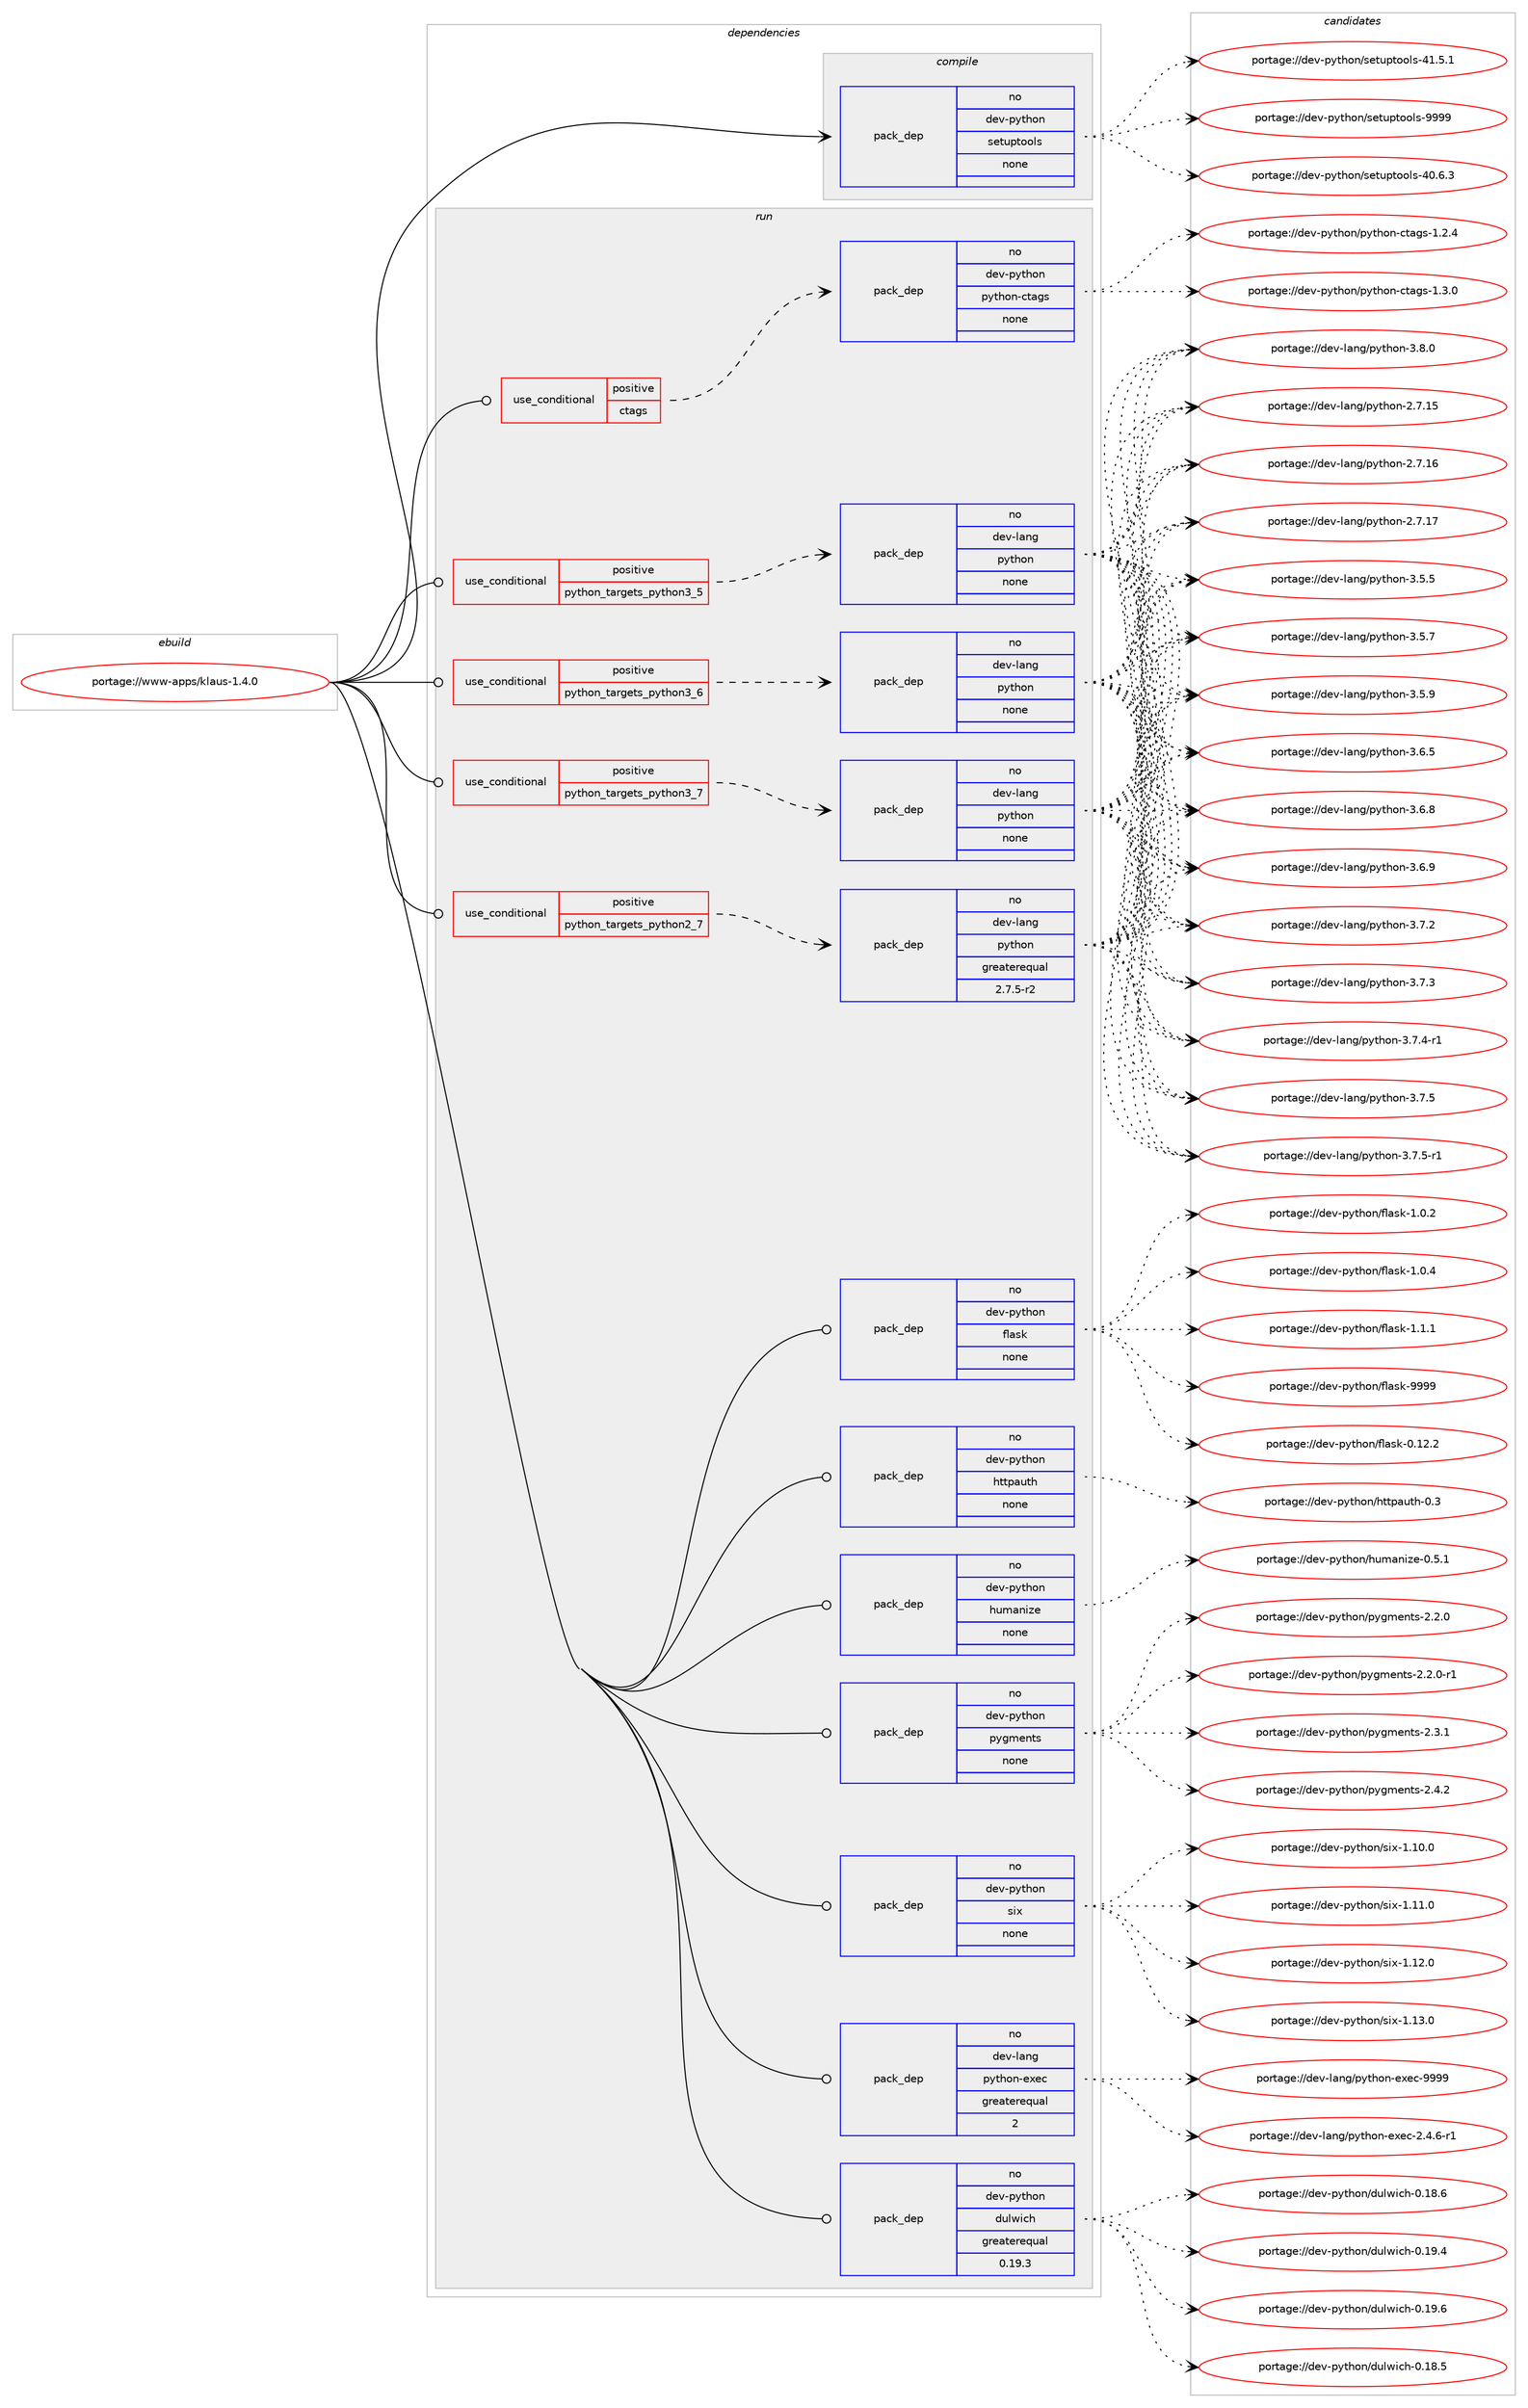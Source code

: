 digraph prolog {

# *************
# Graph options
# *************

newrank=true;
concentrate=true;
compound=true;
graph [rankdir=LR,fontname=Helvetica,fontsize=10,ranksep=1.5];#, ranksep=2.5, nodesep=0.2];
edge  [arrowhead=vee];
node  [fontname=Helvetica,fontsize=10];

# **********
# The ebuild
# **********

subgraph cluster_leftcol {
color=gray;
rank=same;
label=<<i>ebuild</i>>;
id [label="portage://www-apps/klaus-1.4.0", color=red, width=4, href="../www-apps/klaus-1.4.0.svg"];
}

# ****************
# The dependencies
# ****************

subgraph cluster_midcol {
color=gray;
label=<<i>dependencies</i>>;
subgraph cluster_compile {
fillcolor="#eeeeee";
style=filled;
label=<<i>compile</i>>;
subgraph pack324832 {
dependency438078 [label=<<TABLE BORDER="0" CELLBORDER="1" CELLSPACING="0" CELLPADDING="4" WIDTH="220"><TR><TD ROWSPAN="6" CELLPADDING="30">pack_dep</TD></TR><TR><TD WIDTH="110">no</TD></TR><TR><TD>dev-python</TD></TR><TR><TD>setuptools</TD></TR><TR><TD>none</TD></TR><TR><TD></TD></TR></TABLE>>, shape=none, color=blue];
}
id:e -> dependency438078:w [weight=20,style="solid",arrowhead="vee"];
}
subgraph cluster_compileandrun {
fillcolor="#eeeeee";
style=filled;
label=<<i>compile and run</i>>;
}
subgraph cluster_run {
fillcolor="#eeeeee";
style=filled;
label=<<i>run</i>>;
subgraph cond105470 {
dependency438079 [label=<<TABLE BORDER="0" CELLBORDER="1" CELLSPACING="0" CELLPADDING="4"><TR><TD ROWSPAN="3" CELLPADDING="10">use_conditional</TD></TR><TR><TD>positive</TD></TR><TR><TD>ctags</TD></TR></TABLE>>, shape=none, color=red];
subgraph pack324833 {
dependency438080 [label=<<TABLE BORDER="0" CELLBORDER="1" CELLSPACING="0" CELLPADDING="4" WIDTH="220"><TR><TD ROWSPAN="6" CELLPADDING="30">pack_dep</TD></TR><TR><TD WIDTH="110">no</TD></TR><TR><TD>dev-python</TD></TR><TR><TD>python-ctags</TD></TR><TR><TD>none</TD></TR><TR><TD></TD></TR></TABLE>>, shape=none, color=blue];
}
dependency438079:e -> dependency438080:w [weight=20,style="dashed",arrowhead="vee"];
}
id:e -> dependency438079:w [weight=20,style="solid",arrowhead="odot"];
subgraph cond105471 {
dependency438081 [label=<<TABLE BORDER="0" CELLBORDER="1" CELLSPACING="0" CELLPADDING="4"><TR><TD ROWSPAN="3" CELLPADDING="10">use_conditional</TD></TR><TR><TD>positive</TD></TR><TR><TD>python_targets_python2_7</TD></TR></TABLE>>, shape=none, color=red];
subgraph pack324834 {
dependency438082 [label=<<TABLE BORDER="0" CELLBORDER="1" CELLSPACING="0" CELLPADDING="4" WIDTH="220"><TR><TD ROWSPAN="6" CELLPADDING="30">pack_dep</TD></TR><TR><TD WIDTH="110">no</TD></TR><TR><TD>dev-lang</TD></TR><TR><TD>python</TD></TR><TR><TD>greaterequal</TD></TR><TR><TD>2.7.5-r2</TD></TR></TABLE>>, shape=none, color=blue];
}
dependency438081:e -> dependency438082:w [weight=20,style="dashed",arrowhead="vee"];
}
id:e -> dependency438081:w [weight=20,style="solid",arrowhead="odot"];
subgraph cond105472 {
dependency438083 [label=<<TABLE BORDER="0" CELLBORDER="1" CELLSPACING="0" CELLPADDING="4"><TR><TD ROWSPAN="3" CELLPADDING="10">use_conditional</TD></TR><TR><TD>positive</TD></TR><TR><TD>python_targets_python3_5</TD></TR></TABLE>>, shape=none, color=red];
subgraph pack324835 {
dependency438084 [label=<<TABLE BORDER="0" CELLBORDER="1" CELLSPACING="0" CELLPADDING="4" WIDTH="220"><TR><TD ROWSPAN="6" CELLPADDING="30">pack_dep</TD></TR><TR><TD WIDTH="110">no</TD></TR><TR><TD>dev-lang</TD></TR><TR><TD>python</TD></TR><TR><TD>none</TD></TR><TR><TD></TD></TR></TABLE>>, shape=none, color=blue];
}
dependency438083:e -> dependency438084:w [weight=20,style="dashed",arrowhead="vee"];
}
id:e -> dependency438083:w [weight=20,style="solid",arrowhead="odot"];
subgraph cond105473 {
dependency438085 [label=<<TABLE BORDER="0" CELLBORDER="1" CELLSPACING="0" CELLPADDING="4"><TR><TD ROWSPAN="3" CELLPADDING="10">use_conditional</TD></TR><TR><TD>positive</TD></TR><TR><TD>python_targets_python3_6</TD></TR></TABLE>>, shape=none, color=red];
subgraph pack324836 {
dependency438086 [label=<<TABLE BORDER="0" CELLBORDER="1" CELLSPACING="0" CELLPADDING="4" WIDTH="220"><TR><TD ROWSPAN="6" CELLPADDING="30">pack_dep</TD></TR><TR><TD WIDTH="110">no</TD></TR><TR><TD>dev-lang</TD></TR><TR><TD>python</TD></TR><TR><TD>none</TD></TR><TR><TD></TD></TR></TABLE>>, shape=none, color=blue];
}
dependency438085:e -> dependency438086:w [weight=20,style="dashed",arrowhead="vee"];
}
id:e -> dependency438085:w [weight=20,style="solid",arrowhead="odot"];
subgraph cond105474 {
dependency438087 [label=<<TABLE BORDER="0" CELLBORDER="1" CELLSPACING="0" CELLPADDING="4"><TR><TD ROWSPAN="3" CELLPADDING="10">use_conditional</TD></TR><TR><TD>positive</TD></TR><TR><TD>python_targets_python3_7</TD></TR></TABLE>>, shape=none, color=red];
subgraph pack324837 {
dependency438088 [label=<<TABLE BORDER="0" CELLBORDER="1" CELLSPACING="0" CELLPADDING="4" WIDTH="220"><TR><TD ROWSPAN="6" CELLPADDING="30">pack_dep</TD></TR><TR><TD WIDTH="110">no</TD></TR><TR><TD>dev-lang</TD></TR><TR><TD>python</TD></TR><TR><TD>none</TD></TR><TR><TD></TD></TR></TABLE>>, shape=none, color=blue];
}
dependency438087:e -> dependency438088:w [weight=20,style="dashed",arrowhead="vee"];
}
id:e -> dependency438087:w [weight=20,style="solid",arrowhead="odot"];
subgraph pack324838 {
dependency438089 [label=<<TABLE BORDER="0" CELLBORDER="1" CELLSPACING="0" CELLPADDING="4" WIDTH="220"><TR><TD ROWSPAN="6" CELLPADDING="30">pack_dep</TD></TR><TR><TD WIDTH="110">no</TD></TR><TR><TD>dev-lang</TD></TR><TR><TD>python-exec</TD></TR><TR><TD>greaterequal</TD></TR><TR><TD>2</TD></TR></TABLE>>, shape=none, color=blue];
}
id:e -> dependency438089:w [weight=20,style="solid",arrowhead="odot"];
subgraph pack324839 {
dependency438090 [label=<<TABLE BORDER="0" CELLBORDER="1" CELLSPACING="0" CELLPADDING="4" WIDTH="220"><TR><TD ROWSPAN="6" CELLPADDING="30">pack_dep</TD></TR><TR><TD WIDTH="110">no</TD></TR><TR><TD>dev-python</TD></TR><TR><TD>dulwich</TD></TR><TR><TD>greaterequal</TD></TR><TR><TD>0.19.3</TD></TR></TABLE>>, shape=none, color=blue];
}
id:e -> dependency438090:w [weight=20,style="solid",arrowhead="odot"];
subgraph pack324840 {
dependency438091 [label=<<TABLE BORDER="0" CELLBORDER="1" CELLSPACING="0" CELLPADDING="4" WIDTH="220"><TR><TD ROWSPAN="6" CELLPADDING="30">pack_dep</TD></TR><TR><TD WIDTH="110">no</TD></TR><TR><TD>dev-python</TD></TR><TR><TD>flask</TD></TR><TR><TD>none</TD></TR><TR><TD></TD></TR></TABLE>>, shape=none, color=blue];
}
id:e -> dependency438091:w [weight=20,style="solid",arrowhead="odot"];
subgraph pack324841 {
dependency438092 [label=<<TABLE BORDER="0" CELLBORDER="1" CELLSPACING="0" CELLPADDING="4" WIDTH="220"><TR><TD ROWSPAN="6" CELLPADDING="30">pack_dep</TD></TR><TR><TD WIDTH="110">no</TD></TR><TR><TD>dev-python</TD></TR><TR><TD>httpauth</TD></TR><TR><TD>none</TD></TR><TR><TD></TD></TR></TABLE>>, shape=none, color=blue];
}
id:e -> dependency438092:w [weight=20,style="solid",arrowhead="odot"];
subgraph pack324842 {
dependency438093 [label=<<TABLE BORDER="0" CELLBORDER="1" CELLSPACING="0" CELLPADDING="4" WIDTH="220"><TR><TD ROWSPAN="6" CELLPADDING="30">pack_dep</TD></TR><TR><TD WIDTH="110">no</TD></TR><TR><TD>dev-python</TD></TR><TR><TD>humanize</TD></TR><TR><TD>none</TD></TR><TR><TD></TD></TR></TABLE>>, shape=none, color=blue];
}
id:e -> dependency438093:w [weight=20,style="solid",arrowhead="odot"];
subgraph pack324843 {
dependency438094 [label=<<TABLE BORDER="0" CELLBORDER="1" CELLSPACING="0" CELLPADDING="4" WIDTH="220"><TR><TD ROWSPAN="6" CELLPADDING="30">pack_dep</TD></TR><TR><TD WIDTH="110">no</TD></TR><TR><TD>dev-python</TD></TR><TR><TD>pygments</TD></TR><TR><TD>none</TD></TR><TR><TD></TD></TR></TABLE>>, shape=none, color=blue];
}
id:e -> dependency438094:w [weight=20,style="solid",arrowhead="odot"];
subgraph pack324844 {
dependency438095 [label=<<TABLE BORDER="0" CELLBORDER="1" CELLSPACING="0" CELLPADDING="4" WIDTH="220"><TR><TD ROWSPAN="6" CELLPADDING="30">pack_dep</TD></TR><TR><TD WIDTH="110">no</TD></TR><TR><TD>dev-python</TD></TR><TR><TD>six</TD></TR><TR><TD>none</TD></TR><TR><TD></TD></TR></TABLE>>, shape=none, color=blue];
}
id:e -> dependency438095:w [weight=20,style="solid",arrowhead="odot"];
}
}

# **************
# The candidates
# **************

subgraph cluster_choices {
rank=same;
color=gray;
label=<<i>candidates</i>>;

subgraph choice324832 {
color=black;
nodesep=1;
choiceportage100101118451121211161041111104711510111611711211611111110811545524846544651 [label="portage://dev-python/setuptools-40.6.3", color=red, width=4,href="../dev-python/setuptools-40.6.3.svg"];
choiceportage100101118451121211161041111104711510111611711211611111110811545524946534649 [label="portage://dev-python/setuptools-41.5.1", color=red, width=4,href="../dev-python/setuptools-41.5.1.svg"];
choiceportage10010111845112121116104111110471151011161171121161111111081154557575757 [label="portage://dev-python/setuptools-9999", color=red, width=4,href="../dev-python/setuptools-9999.svg"];
dependency438078:e -> choiceportage100101118451121211161041111104711510111611711211611111110811545524846544651:w [style=dotted,weight="100"];
dependency438078:e -> choiceportage100101118451121211161041111104711510111611711211611111110811545524946534649:w [style=dotted,weight="100"];
dependency438078:e -> choiceportage10010111845112121116104111110471151011161171121161111111081154557575757:w [style=dotted,weight="100"];
}
subgraph choice324833 {
color=black;
nodesep=1;
choiceportage1001011184511212111610411111047112121116104111110459911697103115454946504652 [label="portage://dev-python/python-ctags-1.2.4", color=red, width=4,href="../dev-python/python-ctags-1.2.4.svg"];
choiceportage1001011184511212111610411111047112121116104111110459911697103115454946514648 [label="portage://dev-python/python-ctags-1.3.0", color=red, width=4,href="../dev-python/python-ctags-1.3.0.svg"];
dependency438080:e -> choiceportage1001011184511212111610411111047112121116104111110459911697103115454946504652:w [style=dotted,weight="100"];
dependency438080:e -> choiceportage1001011184511212111610411111047112121116104111110459911697103115454946514648:w [style=dotted,weight="100"];
}
subgraph choice324834 {
color=black;
nodesep=1;
choiceportage10010111845108971101034711212111610411111045504655464953 [label="portage://dev-lang/python-2.7.15", color=red, width=4,href="../dev-lang/python-2.7.15.svg"];
choiceportage10010111845108971101034711212111610411111045504655464954 [label="portage://dev-lang/python-2.7.16", color=red, width=4,href="../dev-lang/python-2.7.16.svg"];
choiceportage10010111845108971101034711212111610411111045504655464955 [label="portage://dev-lang/python-2.7.17", color=red, width=4,href="../dev-lang/python-2.7.17.svg"];
choiceportage100101118451089711010347112121116104111110455146534653 [label="portage://dev-lang/python-3.5.5", color=red, width=4,href="../dev-lang/python-3.5.5.svg"];
choiceportage100101118451089711010347112121116104111110455146534655 [label="portage://dev-lang/python-3.5.7", color=red, width=4,href="../dev-lang/python-3.5.7.svg"];
choiceportage100101118451089711010347112121116104111110455146534657 [label="portage://dev-lang/python-3.5.9", color=red, width=4,href="../dev-lang/python-3.5.9.svg"];
choiceportage100101118451089711010347112121116104111110455146544653 [label="portage://dev-lang/python-3.6.5", color=red, width=4,href="../dev-lang/python-3.6.5.svg"];
choiceportage100101118451089711010347112121116104111110455146544656 [label="portage://dev-lang/python-3.6.8", color=red, width=4,href="../dev-lang/python-3.6.8.svg"];
choiceportage100101118451089711010347112121116104111110455146544657 [label="portage://dev-lang/python-3.6.9", color=red, width=4,href="../dev-lang/python-3.6.9.svg"];
choiceportage100101118451089711010347112121116104111110455146554650 [label="portage://dev-lang/python-3.7.2", color=red, width=4,href="../dev-lang/python-3.7.2.svg"];
choiceportage100101118451089711010347112121116104111110455146554651 [label="portage://dev-lang/python-3.7.3", color=red, width=4,href="../dev-lang/python-3.7.3.svg"];
choiceportage1001011184510897110103471121211161041111104551465546524511449 [label="portage://dev-lang/python-3.7.4-r1", color=red, width=4,href="../dev-lang/python-3.7.4-r1.svg"];
choiceportage100101118451089711010347112121116104111110455146554653 [label="portage://dev-lang/python-3.7.5", color=red, width=4,href="../dev-lang/python-3.7.5.svg"];
choiceportage1001011184510897110103471121211161041111104551465546534511449 [label="portage://dev-lang/python-3.7.5-r1", color=red, width=4,href="../dev-lang/python-3.7.5-r1.svg"];
choiceportage100101118451089711010347112121116104111110455146564648 [label="portage://dev-lang/python-3.8.0", color=red, width=4,href="../dev-lang/python-3.8.0.svg"];
dependency438082:e -> choiceportage10010111845108971101034711212111610411111045504655464953:w [style=dotted,weight="100"];
dependency438082:e -> choiceportage10010111845108971101034711212111610411111045504655464954:w [style=dotted,weight="100"];
dependency438082:e -> choiceportage10010111845108971101034711212111610411111045504655464955:w [style=dotted,weight="100"];
dependency438082:e -> choiceportage100101118451089711010347112121116104111110455146534653:w [style=dotted,weight="100"];
dependency438082:e -> choiceportage100101118451089711010347112121116104111110455146534655:w [style=dotted,weight="100"];
dependency438082:e -> choiceportage100101118451089711010347112121116104111110455146534657:w [style=dotted,weight="100"];
dependency438082:e -> choiceportage100101118451089711010347112121116104111110455146544653:w [style=dotted,weight="100"];
dependency438082:e -> choiceportage100101118451089711010347112121116104111110455146544656:w [style=dotted,weight="100"];
dependency438082:e -> choiceportage100101118451089711010347112121116104111110455146544657:w [style=dotted,weight="100"];
dependency438082:e -> choiceportage100101118451089711010347112121116104111110455146554650:w [style=dotted,weight="100"];
dependency438082:e -> choiceportage100101118451089711010347112121116104111110455146554651:w [style=dotted,weight="100"];
dependency438082:e -> choiceportage1001011184510897110103471121211161041111104551465546524511449:w [style=dotted,weight="100"];
dependency438082:e -> choiceportage100101118451089711010347112121116104111110455146554653:w [style=dotted,weight="100"];
dependency438082:e -> choiceportage1001011184510897110103471121211161041111104551465546534511449:w [style=dotted,weight="100"];
dependency438082:e -> choiceportage100101118451089711010347112121116104111110455146564648:w [style=dotted,weight="100"];
}
subgraph choice324835 {
color=black;
nodesep=1;
choiceportage10010111845108971101034711212111610411111045504655464953 [label="portage://dev-lang/python-2.7.15", color=red, width=4,href="../dev-lang/python-2.7.15.svg"];
choiceportage10010111845108971101034711212111610411111045504655464954 [label="portage://dev-lang/python-2.7.16", color=red, width=4,href="../dev-lang/python-2.7.16.svg"];
choiceportage10010111845108971101034711212111610411111045504655464955 [label="portage://dev-lang/python-2.7.17", color=red, width=4,href="../dev-lang/python-2.7.17.svg"];
choiceportage100101118451089711010347112121116104111110455146534653 [label="portage://dev-lang/python-3.5.5", color=red, width=4,href="../dev-lang/python-3.5.5.svg"];
choiceportage100101118451089711010347112121116104111110455146534655 [label="portage://dev-lang/python-3.5.7", color=red, width=4,href="../dev-lang/python-3.5.7.svg"];
choiceportage100101118451089711010347112121116104111110455146534657 [label="portage://dev-lang/python-3.5.9", color=red, width=4,href="../dev-lang/python-3.5.9.svg"];
choiceportage100101118451089711010347112121116104111110455146544653 [label="portage://dev-lang/python-3.6.5", color=red, width=4,href="../dev-lang/python-3.6.5.svg"];
choiceportage100101118451089711010347112121116104111110455146544656 [label="portage://dev-lang/python-3.6.8", color=red, width=4,href="../dev-lang/python-3.6.8.svg"];
choiceportage100101118451089711010347112121116104111110455146544657 [label="portage://dev-lang/python-3.6.9", color=red, width=4,href="../dev-lang/python-3.6.9.svg"];
choiceportage100101118451089711010347112121116104111110455146554650 [label="portage://dev-lang/python-3.7.2", color=red, width=4,href="../dev-lang/python-3.7.2.svg"];
choiceportage100101118451089711010347112121116104111110455146554651 [label="portage://dev-lang/python-3.7.3", color=red, width=4,href="../dev-lang/python-3.7.3.svg"];
choiceportage1001011184510897110103471121211161041111104551465546524511449 [label="portage://dev-lang/python-3.7.4-r1", color=red, width=4,href="../dev-lang/python-3.7.4-r1.svg"];
choiceportage100101118451089711010347112121116104111110455146554653 [label="portage://dev-lang/python-3.7.5", color=red, width=4,href="../dev-lang/python-3.7.5.svg"];
choiceportage1001011184510897110103471121211161041111104551465546534511449 [label="portage://dev-lang/python-3.7.5-r1", color=red, width=4,href="../dev-lang/python-3.7.5-r1.svg"];
choiceportage100101118451089711010347112121116104111110455146564648 [label="portage://dev-lang/python-3.8.0", color=red, width=4,href="../dev-lang/python-3.8.0.svg"];
dependency438084:e -> choiceportage10010111845108971101034711212111610411111045504655464953:w [style=dotted,weight="100"];
dependency438084:e -> choiceportage10010111845108971101034711212111610411111045504655464954:w [style=dotted,weight="100"];
dependency438084:e -> choiceportage10010111845108971101034711212111610411111045504655464955:w [style=dotted,weight="100"];
dependency438084:e -> choiceportage100101118451089711010347112121116104111110455146534653:w [style=dotted,weight="100"];
dependency438084:e -> choiceportage100101118451089711010347112121116104111110455146534655:w [style=dotted,weight="100"];
dependency438084:e -> choiceportage100101118451089711010347112121116104111110455146534657:w [style=dotted,weight="100"];
dependency438084:e -> choiceportage100101118451089711010347112121116104111110455146544653:w [style=dotted,weight="100"];
dependency438084:e -> choiceportage100101118451089711010347112121116104111110455146544656:w [style=dotted,weight="100"];
dependency438084:e -> choiceportage100101118451089711010347112121116104111110455146544657:w [style=dotted,weight="100"];
dependency438084:e -> choiceportage100101118451089711010347112121116104111110455146554650:w [style=dotted,weight="100"];
dependency438084:e -> choiceportage100101118451089711010347112121116104111110455146554651:w [style=dotted,weight="100"];
dependency438084:e -> choiceportage1001011184510897110103471121211161041111104551465546524511449:w [style=dotted,weight="100"];
dependency438084:e -> choiceportage100101118451089711010347112121116104111110455146554653:w [style=dotted,weight="100"];
dependency438084:e -> choiceportage1001011184510897110103471121211161041111104551465546534511449:w [style=dotted,weight="100"];
dependency438084:e -> choiceportage100101118451089711010347112121116104111110455146564648:w [style=dotted,weight="100"];
}
subgraph choice324836 {
color=black;
nodesep=1;
choiceportage10010111845108971101034711212111610411111045504655464953 [label="portage://dev-lang/python-2.7.15", color=red, width=4,href="../dev-lang/python-2.7.15.svg"];
choiceportage10010111845108971101034711212111610411111045504655464954 [label="portage://dev-lang/python-2.7.16", color=red, width=4,href="../dev-lang/python-2.7.16.svg"];
choiceportage10010111845108971101034711212111610411111045504655464955 [label="portage://dev-lang/python-2.7.17", color=red, width=4,href="../dev-lang/python-2.7.17.svg"];
choiceportage100101118451089711010347112121116104111110455146534653 [label="portage://dev-lang/python-3.5.5", color=red, width=4,href="../dev-lang/python-3.5.5.svg"];
choiceportage100101118451089711010347112121116104111110455146534655 [label="portage://dev-lang/python-3.5.7", color=red, width=4,href="../dev-lang/python-3.5.7.svg"];
choiceportage100101118451089711010347112121116104111110455146534657 [label="portage://dev-lang/python-3.5.9", color=red, width=4,href="../dev-lang/python-3.5.9.svg"];
choiceportage100101118451089711010347112121116104111110455146544653 [label="portage://dev-lang/python-3.6.5", color=red, width=4,href="../dev-lang/python-3.6.5.svg"];
choiceportage100101118451089711010347112121116104111110455146544656 [label="portage://dev-lang/python-3.6.8", color=red, width=4,href="../dev-lang/python-3.6.8.svg"];
choiceportage100101118451089711010347112121116104111110455146544657 [label="portage://dev-lang/python-3.6.9", color=red, width=4,href="../dev-lang/python-3.6.9.svg"];
choiceportage100101118451089711010347112121116104111110455146554650 [label="portage://dev-lang/python-3.7.2", color=red, width=4,href="../dev-lang/python-3.7.2.svg"];
choiceportage100101118451089711010347112121116104111110455146554651 [label="portage://dev-lang/python-3.7.3", color=red, width=4,href="../dev-lang/python-3.7.3.svg"];
choiceportage1001011184510897110103471121211161041111104551465546524511449 [label="portage://dev-lang/python-3.7.4-r1", color=red, width=4,href="../dev-lang/python-3.7.4-r1.svg"];
choiceportage100101118451089711010347112121116104111110455146554653 [label="portage://dev-lang/python-3.7.5", color=red, width=4,href="../dev-lang/python-3.7.5.svg"];
choiceportage1001011184510897110103471121211161041111104551465546534511449 [label="portage://dev-lang/python-3.7.5-r1", color=red, width=4,href="../dev-lang/python-3.7.5-r1.svg"];
choiceportage100101118451089711010347112121116104111110455146564648 [label="portage://dev-lang/python-3.8.0", color=red, width=4,href="../dev-lang/python-3.8.0.svg"];
dependency438086:e -> choiceportage10010111845108971101034711212111610411111045504655464953:w [style=dotted,weight="100"];
dependency438086:e -> choiceportage10010111845108971101034711212111610411111045504655464954:w [style=dotted,weight="100"];
dependency438086:e -> choiceportage10010111845108971101034711212111610411111045504655464955:w [style=dotted,weight="100"];
dependency438086:e -> choiceportage100101118451089711010347112121116104111110455146534653:w [style=dotted,weight="100"];
dependency438086:e -> choiceportage100101118451089711010347112121116104111110455146534655:w [style=dotted,weight="100"];
dependency438086:e -> choiceportage100101118451089711010347112121116104111110455146534657:w [style=dotted,weight="100"];
dependency438086:e -> choiceportage100101118451089711010347112121116104111110455146544653:w [style=dotted,weight="100"];
dependency438086:e -> choiceportage100101118451089711010347112121116104111110455146544656:w [style=dotted,weight="100"];
dependency438086:e -> choiceportage100101118451089711010347112121116104111110455146544657:w [style=dotted,weight="100"];
dependency438086:e -> choiceportage100101118451089711010347112121116104111110455146554650:w [style=dotted,weight="100"];
dependency438086:e -> choiceportage100101118451089711010347112121116104111110455146554651:w [style=dotted,weight="100"];
dependency438086:e -> choiceportage1001011184510897110103471121211161041111104551465546524511449:w [style=dotted,weight="100"];
dependency438086:e -> choiceportage100101118451089711010347112121116104111110455146554653:w [style=dotted,weight="100"];
dependency438086:e -> choiceportage1001011184510897110103471121211161041111104551465546534511449:w [style=dotted,weight="100"];
dependency438086:e -> choiceportage100101118451089711010347112121116104111110455146564648:w [style=dotted,weight="100"];
}
subgraph choice324837 {
color=black;
nodesep=1;
choiceportage10010111845108971101034711212111610411111045504655464953 [label="portage://dev-lang/python-2.7.15", color=red, width=4,href="../dev-lang/python-2.7.15.svg"];
choiceportage10010111845108971101034711212111610411111045504655464954 [label="portage://dev-lang/python-2.7.16", color=red, width=4,href="../dev-lang/python-2.7.16.svg"];
choiceportage10010111845108971101034711212111610411111045504655464955 [label="portage://dev-lang/python-2.7.17", color=red, width=4,href="../dev-lang/python-2.7.17.svg"];
choiceportage100101118451089711010347112121116104111110455146534653 [label="portage://dev-lang/python-3.5.5", color=red, width=4,href="../dev-lang/python-3.5.5.svg"];
choiceportage100101118451089711010347112121116104111110455146534655 [label="portage://dev-lang/python-3.5.7", color=red, width=4,href="../dev-lang/python-3.5.7.svg"];
choiceportage100101118451089711010347112121116104111110455146534657 [label="portage://dev-lang/python-3.5.9", color=red, width=4,href="../dev-lang/python-3.5.9.svg"];
choiceportage100101118451089711010347112121116104111110455146544653 [label="portage://dev-lang/python-3.6.5", color=red, width=4,href="../dev-lang/python-3.6.5.svg"];
choiceportage100101118451089711010347112121116104111110455146544656 [label="portage://dev-lang/python-3.6.8", color=red, width=4,href="../dev-lang/python-3.6.8.svg"];
choiceportage100101118451089711010347112121116104111110455146544657 [label="portage://dev-lang/python-3.6.9", color=red, width=4,href="../dev-lang/python-3.6.9.svg"];
choiceportage100101118451089711010347112121116104111110455146554650 [label="portage://dev-lang/python-3.7.2", color=red, width=4,href="../dev-lang/python-3.7.2.svg"];
choiceportage100101118451089711010347112121116104111110455146554651 [label="portage://dev-lang/python-3.7.3", color=red, width=4,href="../dev-lang/python-3.7.3.svg"];
choiceportage1001011184510897110103471121211161041111104551465546524511449 [label="portage://dev-lang/python-3.7.4-r1", color=red, width=4,href="../dev-lang/python-3.7.4-r1.svg"];
choiceportage100101118451089711010347112121116104111110455146554653 [label="portage://dev-lang/python-3.7.5", color=red, width=4,href="../dev-lang/python-3.7.5.svg"];
choiceportage1001011184510897110103471121211161041111104551465546534511449 [label="portage://dev-lang/python-3.7.5-r1", color=red, width=4,href="../dev-lang/python-3.7.5-r1.svg"];
choiceportage100101118451089711010347112121116104111110455146564648 [label="portage://dev-lang/python-3.8.0", color=red, width=4,href="../dev-lang/python-3.8.0.svg"];
dependency438088:e -> choiceportage10010111845108971101034711212111610411111045504655464953:w [style=dotted,weight="100"];
dependency438088:e -> choiceportage10010111845108971101034711212111610411111045504655464954:w [style=dotted,weight="100"];
dependency438088:e -> choiceportage10010111845108971101034711212111610411111045504655464955:w [style=dotted,weight="100"];
dependency438088:e -> choiceportage100101118451089711010347112121116104111110455146534653:w [style=dotted,weight="100"];
dependency438088:e -> choiceportage100101118451089711010347112121116104111110455146534655:w [style=dotted,weight="100"];
dependency438088:e -> choiceportage100101118451089711010347112121116104111110455146534657:w [style=dotted,weight="100"];
dependency438088:e -> choiceportage100101118451089711010347112121116104111110455146544653:w [style=dotted,weight="100"];
dependency438088:e -> choiceportage100101118451089711010347112121116104111110455146544656:w [style=dotted,weight="100"];
dependency438088:e -> choiceportage100101118451089711010347112121116104111110455146544657:w [style=dotted,weight="100"];
dependency438088:e -> choiceportage100101118451089711010347112121116104111110455146554650:w [style=dotted,weight="100"];
dependency438088:e -> choiceportage100101118451089711010347112121116104111110455146554651:w [style=dotted,weight="100"];
dependency438088:e -> choiceportage1001011184510897110103471121211161041111104551465546524511449:w [style=dotted,weight="100"];
dependency438088:e -> choiceportage100101118451089711010347112121116104111110455146554653:w [style=dotted,weight="100"];
dependency438088:e -> choiceportage1001011184510897110103471121211161041111104551465546534511449:w [style=dotted,weight="100"];
dependency438088:e -> choiceportage100101118451089711010347112121116104111110455146564648:w [style=dotted,weight="100"];
}
subgraph choice324838 {
color=black;
nodesep=1;
choiceportage10010111845108971101034711212111610411111045101120101994550465246544511449 [label="portage://dev-lang/python-exec-2.4.6-r1", color=red, width=4,href="../dev-lang/python-exec-2.4.6-r1.svg"];
choiceportage10010111845108971101034711212111610411111045101120101994557575757 [label="portage://dev-lang/python-exec-9999", color=red, width=4,href="../dev-lang/python-exec-9999.svg"];
dependency438089:e -> choiceportage10010111845108971101034711212111610411111045101120101994550465246544511449:w [style=dotted,weight="100"];
dependency438089:e -> choiceportage10010111845108971101034711212111610411111045101120101994557575757:w [style=dotted,weight="100"];
}
subgraph choice324839 {
color=black;
nodesep=1;
choiceportage10010111845112121116104111110471001171081191059910445484649564653 [label="portage://dev-python/dulwich-0.18.5", color=red, width=4,href="../dev-python/dulwich-0.18.5.svg"];
choiceportage10010111845112121116104111110471001171081191059910445484649564654 [label="portage://dev-python/dulwich-0.18.6", color=red, width=4,href="../dev-python/dulwich-0.18.6.svg"];
choiceportage10010111845112121116104111110471001171081191059910445484649574652 [label="portage://dev-python/dulwich-0.19.4", color=red, width=4,href="../dev-python/dulwich-0.19.4.svg"];
choiceportage10010111845112121116104111110471001171081191059910445484649574654 [label="portage://dev-python/dulwich-0.19.6", color=red, width=4,href="../dev-python/dulwich-0.19.6.svg"];
dependency438090:e -> choiceportage10010111845112121116104111110471001171081191059910445484649564653:w [style=dotted,weight="100"];
dependency438090:e -> choiceportage10010111845112121116104111110471001171081191059910445484649564654:w [style=dotted,weight="100"];
dependency438090:e -> choiceportage10010111845112121116104111110471001171081191059910445484649574652:w [style=dotted,weight="100"];
dependency438090:e -> choiceportage10010111845112121116104111110471001171081191059910445484649574654:w [style=dotted,weight="100"];
}
subgraph choice324840 {
color=black;
nodesep=1;
choiceportage10010111845112121116104111110471021089711510745484649504650 [label="portage://dev-python/flask-0.12.2", color=red, width=4,href="../dev-python/flask-0.12.2.svg"];
choiceportage100101118451121211161041111104710210897115107454946484650 [label="portage://dev-python/flask-1.0.2", color=red, width=4,href="../dev-python/flask-1.0.2.svg"];
choiceportage100101118451121211161041111104710210897115107454946484652 [label="portage://dev-python/flask-1.0.4", color=red, width=4,href="../dev-python/flask-1.0.4.svg"];
choiceportage100101118451121211161041111104710210897115107454946494649 [label="portage://dev-python/flask-1.1.1", color=red, width=4,href="../dev-python/flask-1.1.1.svg"];
choiceportage1001011184511212111610411111047102108971151074557575757 [label="portage://dev-python/flask-9999", color=red, width=4,href="../dev-python/flask-9999.svg"];
dependency438091:e -> choiceportage10010111845112121116104111110471021089711510745484649504650:w [style=dotted,weight="100"];
dependency438091:e -> choiceportage100101118451121211161041111104710210897115107454946484650:w [style=dotted,weight="100"];
dependency438091:e -> choiceportage100101118451121211161041111104710210897115107454946484652:w [style=dotted,weight="100"];
dependency438091:e -> choiceportage100101118451121211161041111104710210897115107454946494649:w [style=dotted,weight="100"];
dependency438091:e -> choiceportage1001011184511212111610411111047102108971151074557575757:w [style=dotted,weight="100"];
}
subgraph choice324841 {
color=black;
nodesep=1;
choiceportage10010111845112121116104111110471041161161129711711610445484651 [label="portage://dev-python/httpauth-0.3", color=red, width=4,href="../dev-python/httpauth-0.3.svg"];
dependency438092:e -> choiceportage10010111845112121116104111110471041161161129711711610445484651:w [style=dotted,weight="100"];
}
subgraph choice324842 {
color=black;
nodesep=1;
choiceportage100101118451121211161041111104710411710997110105122101454846534649 [label="portage://dev-python/humanize-0.5.1", color=red, width=4,href="../dev-python/humanize-0.5.1.svg"];
dependency438093:e -> choiceportage100101118451121211161041111104710411710997110105122101454846534649:w [style=dotted,weight="100"];
}
subgraph choice324843 {
color=black;
nodesep=1;
choiceportage1001011184511212111610411111047112121103109101110116115455046504648 [label="portage://dev-python/pygments-2.2.0", color=red, width=4,href="../dev-python/pygments-2.2.0.svg"];
choiceportage10010111845112121116104111110471121211031091011101161154550465046484511449 [label="portage://dev-python/pygments-2.2.0-r1", color=red, width=4,href="../dev-python/pygments-2.2.0-r1.svg"];
choiceportage1001011184511212111610411111047112121103109101110116115455046514649 [label="portage://dev-python/pygments-2.3.1", color=red, width=4,href="../dev-python/pygments-2.3.1.svg"];
choiceportage1001011184511212111610411111047112121103109101110116115455046524650 [label="portage://dev-python/pygments-2.4.2", color=red, width=4,href="../dev-python/pygments-2.4.2.svg"];
dependency438094:e -> choiceportage1001011184511212111610411111047112121103109101110116115455046504648:w [style=dotted,weight="100"];
dependency438094:e -> choiceportage10010111845112121116104111110471121211031091011101161154550465046484511449:w [style=dotted,weight="100"];
dependency438094:e -> choiceportage1001011184511212111610411111047112121103109101110116115455046514649:w [style=dotted,weight="100"];
dependency438094:e -> choiceportage1001011184511212111610411111047112121103109101110116115455046524650:w [style=dotted,weight="100"];
}
subgraph choice324844 {
color=black;
nodesep=1;
choiceportage100101118451121211161041111104711510512045494649484648 [label="portage://dev-python/six-1.10.0", color=red, width=4,href="../dev-python/six-1.10.0.svg"];
choiceportage100101118451121211161041111104711510512045494649494648 [label="portage://dev-python/six-1.11.0", color=red, width=4,href="../dev-python/six-1.11.0.svg"];
choiceportage100101118451121211161041111104711510512045494649504648 [label="portage://dev-python/six-1.12.0", color=red, width=4,href="../dev-python/six-1.12.0.svg"];
choiceportage100101118451121211161041111104711510512045494649514648 [label="portage://dev-python/six-1.13.0", color=red, width=4,href="../dev-python/six-1.13.0.svg"];
dependency438095:e -> choiceportage100101118451121211161041111104711510512045494649484648:w [style=dotted,weight="100"];
dependency438095:e -> choiceportage100101118451121211161041111104711510512045494649494648:w [style=dotted,weight="100"];
dependency438095:e -> choiceportage100101118451121211161041111104711510512045494649504648:w [style=dotted,weight="100"];
dependency438095:e -> choiceportage100101118451121211161041111104711510512045494649514648:w [style=dotted,weight="100"];
}
}

}

